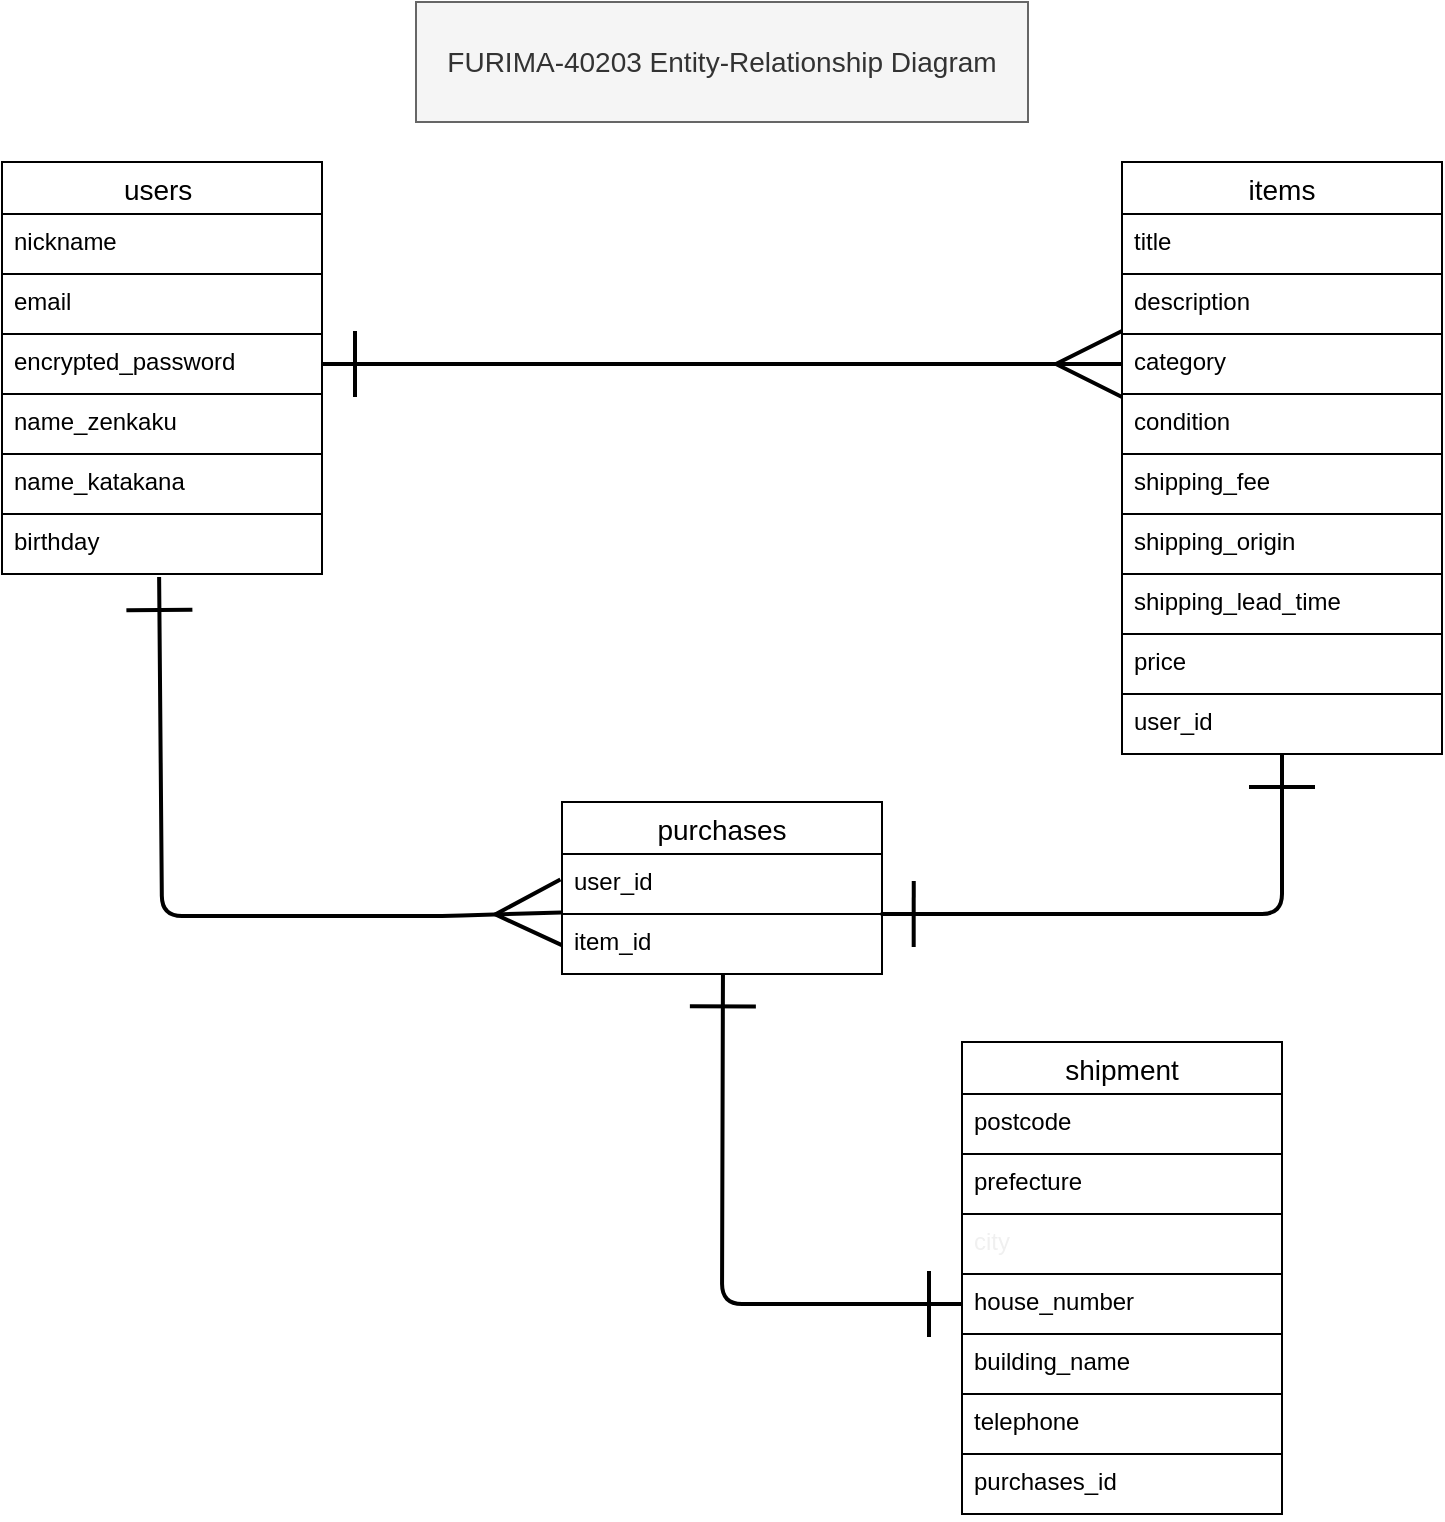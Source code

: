 <mxfile>
    <diagram id="ydeHnKe2VT8SuCjCPypf" name="ページ1">
        <mxGraphModel dx="472" dy="542" grid="1" gridSize="10" guides="1" tooltips="1" connect="1" arrows="1" fold="1" page="1" pageScale="1" pageWidth="827" pageHeight="1169" math="0" shadow="0">
            <root>
                <mxCell id="0"/>
                <mxCell id="1" parent="0"/>
                <mxCell id="54" value="users " style="swimlane;fontStyle=0;childLayout=stackLayout;horizontal=1;startSize=26;horizontalStack=0;resizeParent=1;resizeParentMax=0;resizeLast=0;collapsible=1;marginBottom=0;align=center;fontSize=14;" parent="1" vertex="1">
                    <mxGeometry x="40" y="160" width="160" height="116" as="geometry"/>
                </mxCell>
                <mxCell id="55" value="nickname" style="text;strokeColor=default;fillColor=none;spacingLeft=4;spacingRight=4;overflow=hidden;rotatable=0;points=[[0,0.5],[1,0.5]];portConstraint=eastwest;fontSize=12;" parent="54" vertex="1">
                    <mxGeometry y="26" width="160" height="30" as="geometry"/>
                </mxCell>
                <mxCell id="56" value="email" style="text;strokeColor=default;fillColor=none;spacingLeft=4;spacingRight=4;overflow=hidden;rotatable=0;points=[[0,0.5],[1,0.5]];portConstraint=eastwest;fontSize=12;" parent="54" vertex="1">
                    <mxGeometry y="56" width="160" height="30" as="geometry"/>
                </mxCell>
                <mxCell id="57" value="encrypted_password" style="text;strokeColor=none;fillColor=none;spacingLeft=4;spacingRight=4;overflow=hidden;rotatable=0;points=[[0,0.5],[1,0.5]];portConstraint=eastwest;fontSize=12;" parent="54" vertex="1">
                    <mxGeometry y="86" width="160" height="30" as="geometry"/>
                </mxCell>
                <mxCell id="59" value="purchases" style="swimlane;fontStyle=0;childLayout=stackLayout;horizontal=1;startSize=26;horizontalStack=0;resizeParent=1;resizeParentMax=0;resizeLast=0;collapsible=1;marginBottom=0;align=center;fontSize=14;" parent="1" vertex="1">
                    <mxGeometry x="320" y="480" width="160" height="56" as="geometry"/>
                </mxCell>
                <mxCell id="60" value="user_id" style="text;strokeColor=none;fillColor=none;spacingLeft=4;spacingRight=4;overflow=hidden;rotatable=0;points=[[0,0.5],[1,0.5]];portConstraint=eastwest;fontSize=12;" parent="59" vertex="1">
                    <mxGeometry y="26" width="160" height="30" as="geometry"/>
                </mxCell>
                <mxCell id="69" value="name_zenkaku" style="text;strokeColor=default;fillColor=none;spacingLeft=4;spacingRight=4;overflow=hidden;rotatable=0;points=[[0,0.5],[1,0.5]];portConstraint=eastwest;fontSize=12;" parent="1" vertex="1">
                    <mxGeometry x="40" y="276" width="160" height="30" as="geometry"/>
                </mxCell>
                <mxCell id="70" value="name_katakana" style="text;strokeColor=default;fillColor=none;spacingLeft=4;spacingRight=4;overflow=hidden;rotatable=0;points=[[0,0.5],[1,0.5]];portConstraint=eastwest;fontSize=12;" parent="1" vertex="1">
                    <mxGeometry x="40" y="306" width="160" height="30" as="geometry"/>
                </mxCell>
                <mxCell id="71" value="birthday" style="text;strokeColor=default;fillColor=none;spacingLeft=4;spacingRight=4;overflow=hidden;rotatable=0;points=[[0,0.5],[1,0.5]];portConstraint=eastwest;fontSize=12;" parent="1" vertex="1">
                    <mxGeometry x="40" y="336" width="160" height="30" as="geometry"/>
                </mxCell>
                <mxCell id="72" value="items" style="swimlane;fontStyle=0;childLayout=stackLayout;horizontal=1;startSize=26;horizontalStack=0;resizeParent=1;resizeParentMax=0;resizeLast=0;collapsible=1;marginBottom=0;align=center;fontSize=14;" vertex="1" parent="1">
                    <mxGeometry x="600" y="160" width="160" height="86" as="geometry"/>
                </mxCell>
                <mxCell id="73" value="title" style="text;strokeColor=default;fillColor=none;spacingLeft=4;spacingRight=4;overflow=hidden;rotatable=0;points=[[0,0.5],[1,0.5]];portConstraint=eastwest;fontSize=12;" vertex="1" parent="72">
                    <mxGeometry y="26" width="160" height="30" as="geometry"/>
                </mxCell>
                <mxCell id="74" value="description" style="text;strokeColor=default;fillColor=none;spacingLeft=4;spacingRight=4;overflow=hidden;rotatable=0;points=[[0,0.5],[1,0.5]];portConstraint=eastwest;fontSize=12;" vertex="1" parent="72">
                    <mxGeometry y="56" width="160" height="30" as="geometry"/>
                </mxCell>
                <mxCell id="76" value="category" style="text;strokeColor=default;fillColor=none;spacingLeft=4;spacingRight=4;overflow=hidden;rotatable=0;points=[[0,0.5],[1,0.5]];portConstraint=eastwest;fontSize=12;" vertex="1" parent="1">
                    <mxGeometry x="600" y="246" width="160" height="30" as="geometry"/>
                </mxCell>
                <mxCell id="77" value="condition" style="text;strokeColor=default;fillColor=none;spacingLeft=4;spacingRight=4;overflow=hidden;rotatable=0;points=[[0,0.5],[1,0.5]];portConstraint=eastwest;fontSize=12;" vertex="1" parent="1">
                    <mxGeometry x="600" y="276" width="160" height="30" as="geometry"/>
                </mxCell>
                <mxCell id="78" value="shipping_fee" style="text;strokeColor=default;fillColor=none;spacingLeft=4;spacingRight=4;overflow=hidden;rotatable=0;points=[[0,0.5],[1,0.5]];portConstraint=eastwest;fontSize=12;" vertex="1" parent="1">
                    <mxGeometry x="600" y="306" width="160" height="30" as="geometry"/>
                </mxCell>
                <mxCell id="89" style="edgeStyle=none;html=1;strokeWidth=2;fontSize=14;fontColor=#000000;startArrow=ERone;startFill=0;endArrow=ERone;endFill=0;startSize=30;endSize=30;entryX=0.996;entryY=0.998;entryDx=0;entryDy=0;entryPerimeter=0;" edge="1" parent="1" source="102" target="60">
                    <mxGeometry relative="1" as="geometry">
                        <mxPoint x="700" y="630" as="targetPoint"/>
                        <mxPoint x="680" y="490" as="sourcePoint"/>
                        <Array as="points">
                            <mxPoint x="680" y="536"/>
                        </Array>
                    </mxGeometry>
                </mxCell>
                <mxCell id="80" value="shipping_origin" style="text;strokeColor=default;fillColor=none;spacingLeft=4;spacingRight=4;overflow=hidden;rotatable=0;points=[[0,0.5],[1,0.5]];portConstraint=eastwest;fontSize=12;" vertex="1" parent="1">
                    <mxGeometry x="600" y="336" width="160" height="30" as="geometry"/>
                </mxCell>
                <mxCell id="83" value="item_id" style="text;strokeColor=default;fillColor=none;spacingLeft=4;spacingRight=4;overflow=hidden;rotatable=0;points=[[0,0.5],[1,0.5]];portConstraint=eastwest;fontSize=12;" vertex="1" parent="1">
                    <mxGeometry x="320" y="536" width="160" height="30" as="geometry"/>
                </mxCell>
                <mxCell id="86" value="FURIMA-40203 Entity-Relationship Diagram" style="rounded=0;whiteSpace=wrap;html=1;fillColor=#f5f5f5;strokeColor=#666666;fontColor=#333333;fontSize=14;" vertex="1" parent="1">
                    <mxGeometry x="247" y="80" width="306" height="60" as="geometry"/>
                </mxCell>
                <mxCell id="87" style="edgeStyle=none;html=1;exitX=1;exitY=0.5;exitDx=0;exitDy=0;entryX=0;entryY=0.5;entryDx=0;entryDy=0;fontSize=14;fontColor=#000000;endArrow=ERmany;endFill=0;strokeWidth=2;endSize=30;startArrow=ERone;startFill=0;startSize=30;" edge="1" parent="1" source="57">
                    <mxGeometry relative="1" as="geometry">
                        <mxPoint x="600" y="261" as="targetPoint"/>
                    </mxGeometry>
                </mxCell>
                <mxCell id="90" style="edgeStyle=none;html=1;strokeWidth=2;fontSize=14;fontColor=#000000;startArrow=ERone;startFill=0;endArrow=ERmany;endFill=0;startSize=30;endSize=30;entryX=-0.002;entryY=-0.026;entryDx=0;entryDy=0;entryPerimeter=0;exitX=0.491;exitY=1.049;exitDx=0;exitDy=0;exitPerimeter=0;" edge="1" parent="1" source="71" target="83">
                    <mxGeometry relative="1" as="geometry">
                        <mxPoint x="310" y="540" as="targetPoint"/>
                        <mxPoint x="120" y="420" as="sourcePoint"/>
                        <Array as="points">
                            <mxPoint x="120" y="537"/>
                            <mxPoint x="260" y="537"/>
                        </Array>
                    </mxGeometry>
                </mxCell>
                <mxCell id="91" value="shipment" style="swimlane;fontStyle=0;childLayout=stackLayout;horizontal=1;startSize=26;horizontalStack=0;resizeParent=1;resizeParentMax=0;resizeLast=0;collapsible=1;marginBottom=0;align=center;fontSize=14;" vertex="1" parent="1">
                    <mxGeometry x="520" y="600" width="160" height="56" as="geometry"/>
                </mxCell>
                <mxCell id="92" value="postcode" style="text;strokeColor=none;fillColor=none;spacingLeft=4;spacingRight=4;overflow=hidden;rotatable=0;points=[[0,0.5],[1,0.5]];portConstraint=eastwest;fontSize=12;" vertex="1" parent="91">
                    <mxGeometry y="26" width="160" height="30" as="geometry"/>
                </mxCell>
                <mxCell id="96" value="prefecture" style="text;strokeColor=default;fillColor=none;spacingLeft=4;spacingRight=4;overflow=hidden;rotatable=0;points=[[0,0.5],[1,0.5]];portConstraint=eastwest;fontSize=12;" vertex="1" parent="1">
                    <mxGeometry x="520" y="656" width="160" height="30" as="geometry"/>
                </mxCell>
                <mxCell id="97" style="edgeStyle=none;html=1;strokeWidth=2;fontSize=14;fontColor=#000000;startArrow=ERone;startFill=0;endArrow=ERone;endFill=0;startSize=30;endSize=30;exitX=0;exitY=0.5;exitDx=0;exitDy=0;entryX=0.503;entryY=0.989;entryDx=0;entryDy=0;entryPerimeter=0;" edge="1" parent="1" source="104" target="83">
                    <mxGeometry relative="1" as="geometry">
                        <mxPoint x="401" y="570" as="targetPoint"/>
                        <mxPoint x="452" y="718" as="sourcePoint"/>
                        <Array as="points">
                            <mxPoint x="460" y="731"/>
                            <mxPoint x="440" y="731"/>
                            <mxPoint x="400" y="731"/>
                        </Array>
                    </mxGeometry>
                </mxCell>
                <mxCell id="100" value="shipping_lead_time" style="text;strokeColor=default;fillColor=none;spacingLeft=4;spacingRight=4;overflow=hidden;rotatable=0;points=[[0,0.5],[1,0.5]];portConstraint=eastwest;fontSize=12;" vertex="1" parent="1">
                    <mxGeometry x="600" y="366" width="160" height="30" as="geometry"/>
                </mxCell>
                <mxCell id="101" value="price" style="text;strokeColor=default;fillColor=none;spacingLeft=4;spacingRight=4;overflow=hidden;rotatable=0;points=[[0,0.5],[1,0.5]];portConstraint=eastwest;fontSize=12;" vertex="1" parent="1">
                    <mxGeometry x="600" y="396" width="160" height="30" as="geometry"/>
                </mxCell>
                <mxCell id="102" value="user_id" style="text;strokeColor=default;fillColor=none;spacingLeft=4;spacingRight=4;overflow=hidden;rotatable=0;points=[[0,0.5],[1,0.5]];portConstraint=eastwest;fontSize=12;" vertex="1" parent="1">
                    <mxGeometry x="600" y="426" width="160" height="30" as="geometry"/>
                </mxCell>
                <mxCell id="103" value="city" style="text;strokeColor=default;fillColor=none;spacingLeft=4;spacingRight=4;overflow=hidden;rotatable=0;points=[[0,0.5],[1,0.5]];portConstraint=eastwest;fontSize=12;fontColor=#F0F0F0;" vertex="1" parent="1">
                    <mxGeometry x="520" y="686" width="160" height="30" as="geometry"/>
                </mxCell>
                <mxCell id="104" value="house_number" style="text;strokeColor=default;fillColor=none;spacingLeft=4;spacingRight=4;overflow=hidden;rotatable=0;points=[[0,0.5],[1,0.5]];portConstraint=eastwest;fontSize=12;" vertex="1" parent="1">
                    <mxGeometry x="520" y="716" width="160" height="30" as="geometry"/>
                </mxCell>
                <mxCell id="105" value="building_name" style="text;strokeColor=default;fillColor=none;spacingLeft=4;spacingRight=4;overflow=hidden;rotatable=0;points=[[0,0.5],[1,0.5]];portConstraint=eastwest;fontSize=12;" vertex="1" parent="1">
                    <mxGeometry x="520" y="746" width="160" height="30" as="geometry"/>
                </mxCell>
                <mxCell id="106" value="telephone" style="text;strokeColor=default;fillColor=none;spacingLeft=4;spacingRight=4;overflow=hidden;rotatable=0;points=[[0,0.5],[1,0.5]];portConstraint=eastwest;fontSize=12;" vertex="1" parent="1">
                    <mxGeometry x="520" y="776" width="160" height="30" as="geometry"/>
                </mxCell>
                <mxCell id="107" value="purchases_id" style="text;strokeColor=default;fillColor=none;spacingLeft=4;spacingRight=4;overflow=hidden;rotatable=0;points=[[0,0.5],[1,0.5]];portConstraint=eastwest;fontSize=12;" vertex="1" parent="1">
                    <mxGeometry x="520" y="806" width="160" height="30" as="geometry"/>
                </mxCell>
            </root>
        </mxGraphModel>
    </diagram>
</mxfile>